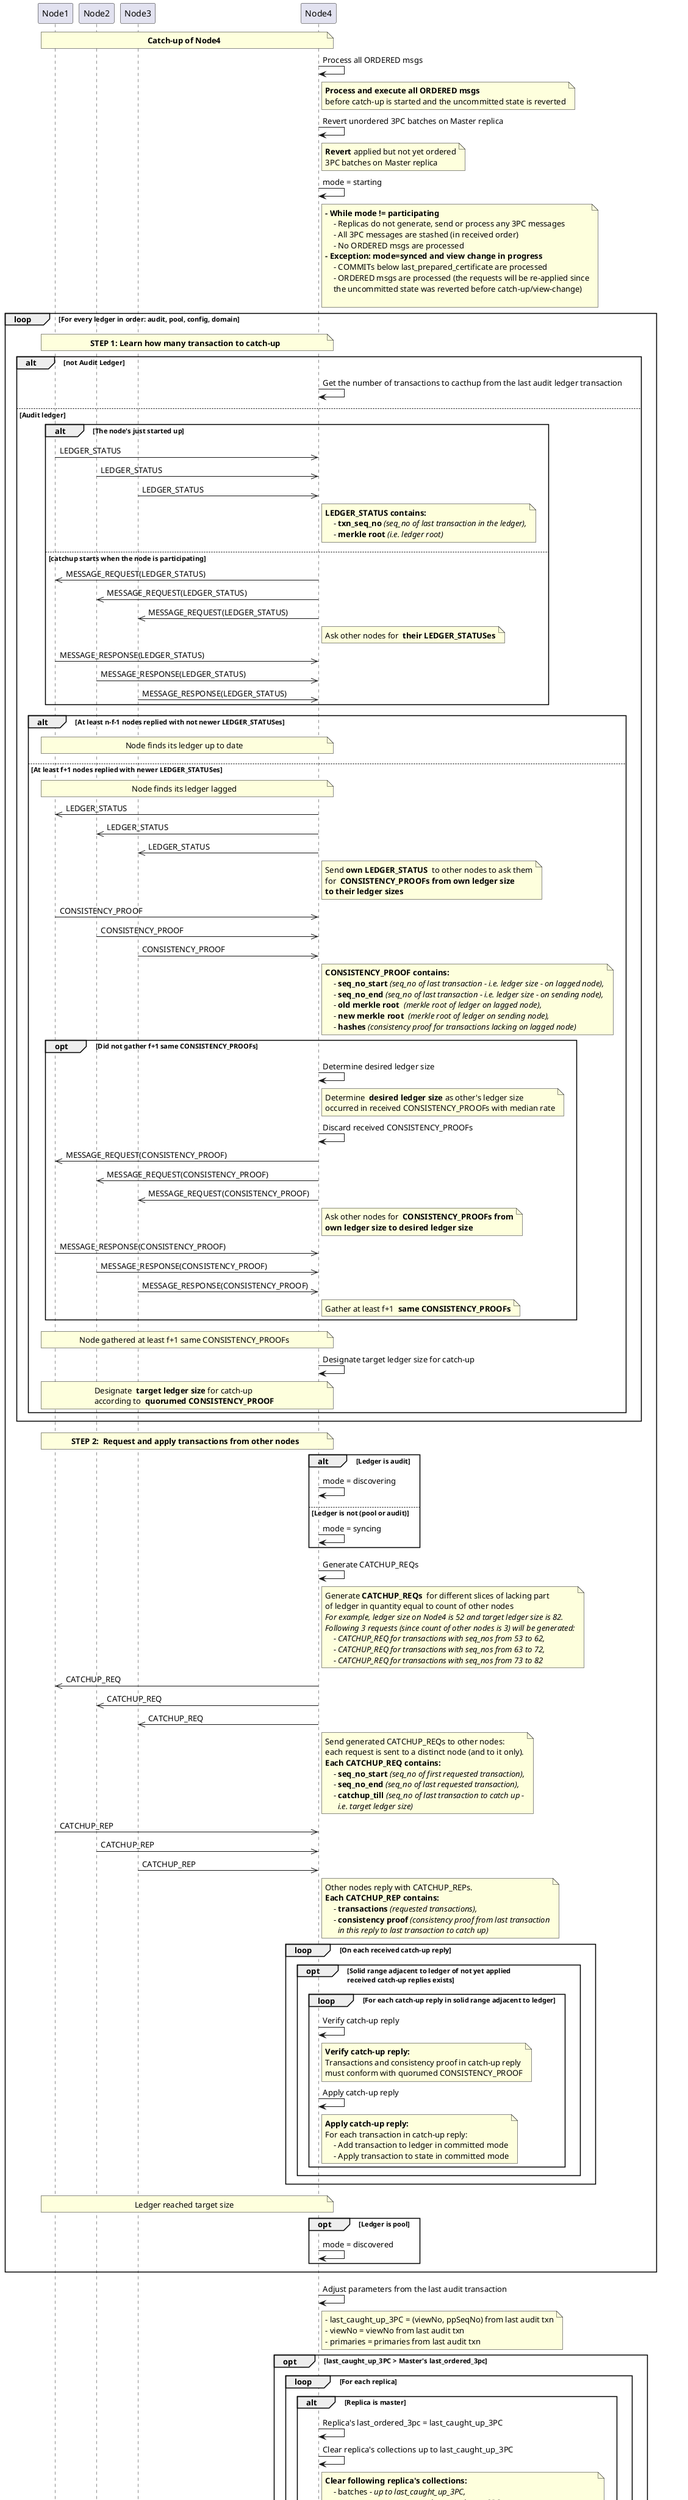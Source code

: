 @startuml
!pragma teoz true
hide footbox

participant Node1
participant Node2
participant Node3
participant Node4

note over Node1, Node4
    <b>Catch-up of Node4
end note

Node4 -> Node4: Process all ORDERED msgs
note right Node4
    <b>Process and execute all ORDERED msgs
    before catch-up is started and the uncommitted state is reverted
end note

Node4 -> Node4: Revert unordered 3PC batches on Master replica
note right Node4
    <b>Revert</b> applied but not yet ordered
    3PC batches on Master replica
end note

Node4 -> Node4: mode = starting
note right Node4
    <b>- While mode != participating
        - Replicas do not generate, send or process any 3PC messages
        - All 3PC messages are stashed (in received order)
        - No ORDERED msgs are processed
    <b>- Exception: mode=synced and view change in progress
        - COMMITs below last_prepared_certificate are processed
        - ORDERED msgs are processed (the requests will be re-applied since
        the uncommitted state was reverted before catch-up/view-change)

end note

loop For every ledger in order: audit, pool, config, domain


note over Node1, Node4
    <b> STEP 1: Learn how many transaction to catch-up
end note

    alt not Audit Ledger
        Node4 -> Node4: Get the number of transactions to cacthup from the last audit ledger transaction
    else Audit ledger
        alt The node's just started up
            Node1 ->> Node4: LEDGER_STATUS
            Node2 ->> Node4: LEDGER_STATUS
            Node3 ->> Node4: LEDGER_STATUS
            note right Node4
                <b>LEDGER_STATUS contains:
                    - <b>txn_seq_no</b> <i>(seq_no of last transaction in the ledger),
                    - <b>merkle root</b> <i>(i.e. ledger root)
            end note

        else catchup starts when the node is participating
            Node4 ->> Node1: MESSAGE_REQUEST(LEDGER_STATUS)
            Node4 ->> Node2: MESSAGE_REQUEST(LEDGER_STATUS)
            Node4 ->> Node3: MESSAGE_REQUEST(LEDGER_STATUS)
            note right Node4
                Ask other nodes for  <b>their LEDGER_STATUSes</b>
            end note

            Node1 ->> Node4: MESSAGE_RESPONSE(LEDGER_STATUS)
            Node2 ->> Node4: MESSAGE_RESPONSE(LEDGER_STATUS)
            Node3 ->> Node4: MESSAGE_RESPONSE(LEDGER_STATUS)
         end alt

        alt At least n-f-1 nodes replied with not newer LEDGER_STATUSes

            note over Node1, Node4
                Node finds its ledger up to date
            end note


        else At least f+1 nodes replied with newer LEDGER_STATUSes

            note over Node1, Node4
                Node finds its ledger lagged
            end note

            Node4 ->> Node1: LEDGER_STATUS
            Node4 ->> Node2: LEDGER_STATUS
            Node4 ->> Node3: LEDGER_STATUS
            note right Node4
                Send <b>own LEDGER_STATUS</b>  to other nodes to ask them
                for  <b>CONSISTENCY_PROOFs from own ledger size
                <b>to their ledger sizes
            end note

            Node1 ->> Node4: CONSISTENCY_PROOF
            Node2 ->> Node4: CONSISTENCY_PROOF
            Node3 ->> Node4: CONSISTENCY_PROOF
            note right Node4
                <b>CONSISTENCY_PROOF contains:
                    - <b>seq_no_start</b> <i>(seq_no of last transaction - i.e. ledger size - on lagged node),
                    - <b>seq_no_end</b> <i>(seq_no of last transaction - i.e. ledger size - on sending node),
                    - <b>old merkle root</b>  <i>(merkle root of ledger on lagged node),
                    - <b>new merkle root</b>  <i>(merkle root of ledger on sending node),
                    - <b>hashes</b> <i>(consistency proof for transactions lacking on lagged node)
            end note

            opt Did not gather f+1 same CONSISTENCY_PROOFs

                Node4 -> Node4: Determine desired ledger size
                note right Node4
                    Determine  <b>desired ledger size</b> as other's ledger size
                    occurred in received CONSISTENCY_PROOFs with median rate
                end note

                Node4 -> Node4: Discard received CONSISTENCY_PROOFs

                Node4 ->> Node1: MESSAGE_REQUEST(CONSISTENCY_PROOF)
                Node4 ->> Node2: MESSAGE_REQUEST(CONSISTENCY_PROOF)
                Node4 ->> Node3: MESSAGE_REQUEST(CONSISTENCY_PROOF)
                note right Node4
                    Ask other nodes for  <b>CONSISTENCY_PROOFs from
                    <b>own ledger size to desired ledger size
                end note

                Node1 ->> Node4: MESSAGE_RESPONSE(CONSISTENCY_PROOF)
                Node2 ->> Node4: MESSAGE_RESPONSE(CONSISTENCY_PROOF)
                Node3 ->> Node4: MESSAGE_RESPONSE(CONSISTENCY_PROOF)
                note right Node4
                    Gather at least f+1  <b>same CONSISTENCY_PROOFs</b>
                end note

            end opt

            note over Node1, Node4
                Node gathered at least f+1 same CONSISTENCY_PROOFs
            end note

            Node4 -> Node4: Designate target ledger size for catch-up
            note over Node1, Node4
                Designate  <b>target ledger size</b> for catch-up
                according to  <b>quorumed CONSISTENCY_PROOF</b>
            end note
        end alt
    end alt


note over Node1, Node4
    <b> STEP 2:  Request and apply transactions from other nodes
end note

    alt Ledger is audit
        Node4 -> Node4: mode = discovering
    else Ledger is not (pool or audit)
        Node4 -> Node4: mode = syncing
    end alt


    Node4 -> Node4: Generate CATCHUP_REQs
    note right Node4
        Generate <b>CATCHUP_REQs</b>  for different slices of lacking part
        of ledger in quantity equal to count of other nodes
        <i>For example, ledger size on Node4 is 52 and target ledger size is 82.
        <i>Following 3 requests (since count of other nodes is 3) will be generated:
            <i>- CATCHUP_REQ for transactions with seq_nos from 53 to 62,
            <i>- CATCHUP_REQ for transactions with seq_nos from 63 to 72,
            <i>- CATCHUP_REQ for transactions with seq_nos from 73 to 82
    end note

    Node4 ->> Node1: CATCHUP_REQ
    Node4 ->> Node2: CATCHUP_REQ
    Node4 ->> Node3: CATCHUP_REQ
    note right Node4
        Send generated CATCHUP_REQs to other nodes:
        each request is sent to a distinct node (and to it only).
        <b>Each CATCHUP_REQ contains:
            - <b>seq_no_start</b> <i>(seq_no of first requested transaction),
            - <b>seq_no_end</b> <i>(seq_no of last requested transaction),
            - <b>catchup_till</b> <i>(seq_no of last transaction to catch up -
              <i>i.e. target ledger size)
    end note

    Node1 ->> Node4: CATCHUP_REP
    Node2 ->> Node4: CATCHUP_REP
    Node3 ->> Node4: CATCHUP_REP
    note right Node4
        Other nodes reply with CATCHUP_REPs.
        <b>Each CATCHUP_REP contains:
            - <b>transactions</b> <i>(requested transactions),
            - <b>consistency proof</b> <i>(consistency proof from last transaction
              <i>in this reply to last transaction to catch up)
    end note

    loop On each received catch-up reply
        opt Solid range adjacent to ledger of not yet applied\nreceived catch-up replies exists
            loop For each catch-up reply in solid range adjacent to ledger

                Node4 -> Node4: Verify catch-up reply
                note right Node4
                    <b>Verify catch-up reply:
                    Transactions and consistency proof in catch-up reply
                    must conform with quorumed CONSISTENCY_PROOF
                end note

                Node4 -> Node4: Apply catch-up reply
                note right Node4
                    <b>Apply catch-up reply:
                    For each transaction in catch-up reply:
                        - Add transaction to ledger in committed mode
                        - Apply transaction to state in committed mode
                end note

            end loop
        end opt
    end loop

    note over Node1, Node4
        Ledger reached target size
    end note

    opt Ledger is pool
        Node4 -> Node4: mode = discovered
    end opt

end loop

Node4 -> Node4: Adjust parameters from the last audit transaction
note right Node4
    - last_caught_up_3PC = (viewNo, ppSeqNo) from last audit txn
    - viewNo = viewNo from last audit txn
    - primaries = primaries from last audit txn
end note

opt last_caught_up_3PC > Master's last_ordered_3pc
    loop For each replica
        alt Replica is master

            Node4 -> Node4: Replica's last_ordered_3pc = last_caught_up_3PC

            Node4 -> Node4: Clear replica's collections up to last_caught_up_3PC
            note right Node4
                <b>Clear following replica's collections:
                    - batches <i>- up to last_caught_up_3PC,
                    - sent_preprepares <i>- up to last_caught_up_3PC,
                    - prePrepares <i>- up to last_caught_up_3PC,
                    - prepares <i>- up to last_caught_up_3PC,
                    - commits <i>- up to last_caught_up_3PC,
                    - requestQueues <i>- requests from 3PC batches up to last_caught_up_3PC,
                    - ORDEREDs from outBox  <i>- up to last_caught_up_3PC,
                    - _checkpointer._checkpoint_state   <i>- completely,
                    - _checkpointer._stashed_recvd_checkpoints  <i>- up to last_caught_up_3PC
            end note

            Node4 -> Node4: Update replica's watermarks to\n(last_caught_up_3PC[1], last_caught_up_3PC[1] + LOG_SIZE)

        else Replica is backup

            note right Node4
                <i>If backup replica is primary then it could not miss any 3PC batches
                <i>since it is source of them and so it does not need any clearance or
                <i>updates to proceed 3PC process.
            end note

            opt Replica is non-primary

                note right Node4
                    <i>Non-primary backup replica is not informed about last_ordered_3pc
                    <i>value on up-to-date replicas in its instance. Due to this it intends
                    <i>to resume 3PC process just from currently incoming messages.
                    <i>In order to do this, it resets last_ordered_3pc, clears its collections
                    <i>and widens watermarks.
                end note

                Node4 -> Node4: Replica's last_ordered_3pc = (current view_no, 0)

                Node4 -> Node4: Clear replica's collections completely
                note right Node4
                    <b>Clear following replica's collections completely:
                        - batches,
                        - sent_preprepares,
                        - prePrepares,
                        - prepares,
                        - commits,
                        - requestQueues,
                        - outBox,
                        - _checkpointer._checkpoint_state,
                        - _checkpointer._stashed_recvd_checkpoints
                end note

                Node4 -> Node4: Update replica's watermarks to (0, sys.maxsize)

                note right Node4
                    <i>Later replica will wait for gathering prepared certificate of
                    <i>incoming 3PC messages with any keys. When it gathers such
                    <i>certificate, it will adjust last_ordered_3pc right under
                    <i>prepared certificate key and so will join 3PC process.
                end note

            end note

        end alt
    end loop
end opt

loop For each replica
    Node4 -> Node4: Unstash all 3PC messages stashed during catchup
end loop

Node4 -> Node4: mode = synced

alt view change in progress
    loop For each replica
        Node4 -> Node4: process unstashed 3PC messages before starting next catch-up
        note right Node4
            Only COMMITS less than last prepared certificate will be processed
        end note
        Node4 -> Node4: process ORDERED msgs
        alt audit ledger is empty when processing ORDERED msg
            Node4 -> Node4: re-apply 3PC batch
            note right Node4
                re-apply 3PC batch since uncommitted state was reverted
                for this batch before catchup, but ORDERED msg was created only during catch-up
            end note
        end alt
    end loop

    Node4 -> Node4: Check if next catch-up is needed
    note right Node4
        <b>Check if next catch-up is needed</b> <i>(multiple catch-up
        <i>rounds may be needed in scope of view change)
    end note

    alt Next catchup needed
        Node4 -> Node4: Start next catchup
    else No more catchups needed
        Node4 -> Node4: mode = participating
    end alt
else no view change in progress
    Node4 -> Node4: mode = participating
end alt

@enduml
